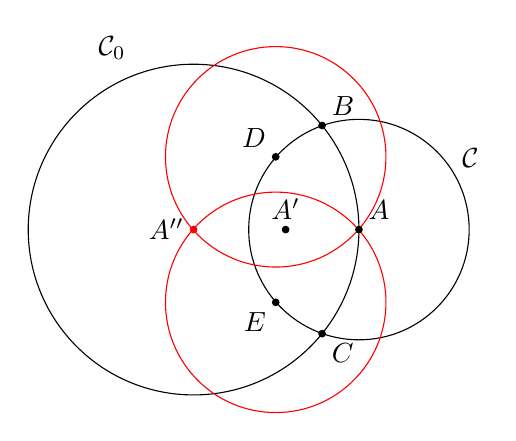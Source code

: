 \begin{tikzpicture}[scale=0.7]
   
     \def \maincircle{(0,0) circle (3)};
     \coordinate (O) at (0,0);

     \coordinate (A) at (3,0);
     \coordinate (B) at (39:3);   
     \coordinate (C) at (-39:3);   
     \coordinate (AA) at (1.67,0);   
     \def \secondcircle{(A) circle (2)};

     \coordinate (E) at (1.49,1.32);
     \coordinate (F) at (1.49,-1.32);

     \draw \maincircle;
     \draw \secondcircle;  
 
    \draw[red] (E) circle (2);
    \draw[red] (F) circle (2);

 %   \draw (AA) circle (1.33);  

 %    \draw (B)--(C)-- +(0,-1)--(B) -- +(0,1);     

%   \draw {\pgfpointintersectionofcircles
% {\pgfpointxy{0}{0}}{\pgfpointxy{3}{0}}
% {3cm}{2cm}{2}} circle {2};

   \node[above right] at (B) {$B$}; 
   \fill (B) circle (2pt);  


   \node[below right] at (C) {$C$}; 
   \fill (C) circle (2pt);  

       \node at (E) [above left] {$D$};    
       \fill (E) circle (2pt);  

       \node at (F) [below left] {$E$};    
       \fill (F) circle (2pt);  

       \node at (0,0) [left] {$A''$};    
       \fill[red] (0,0) circle (2pt); 

       \node at (-1.9,2.9) [above right] {$\mathcal{C}_0$};   
       \node at (4.7,1.3) [right] {$\mathcal{C}$}; 
       \node at (A) [above right] {$A$};    
       \fill (A) circle (2pt);  


       \node at (AA) [above] {$A'$};    
       \fill (AA) circle (2pt);  

\end{tikzpicture}
